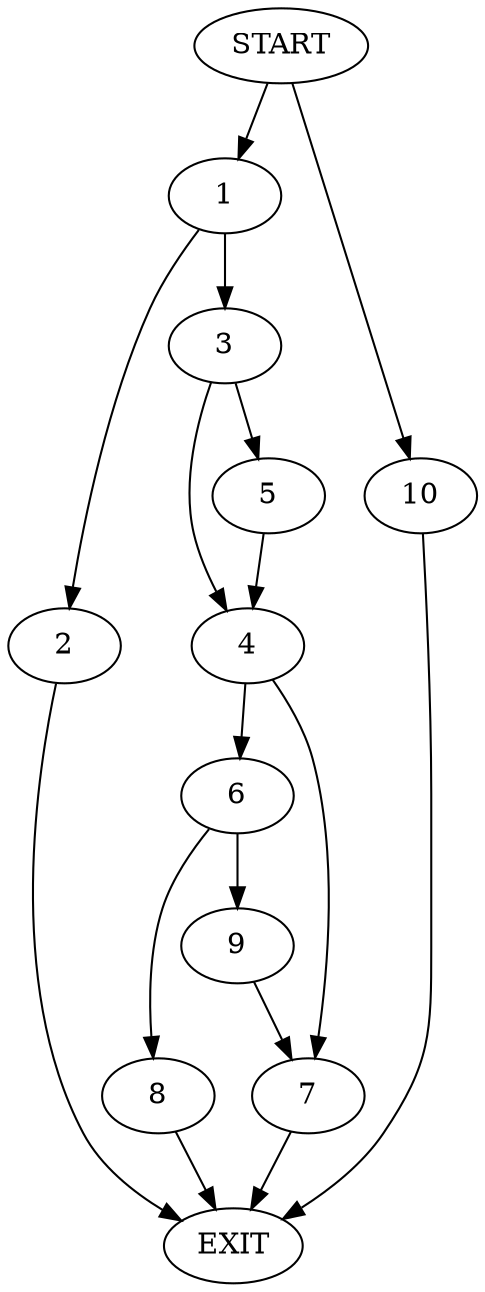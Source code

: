 digraph {
0 [label="START"]
11 [label="EXIT"]
0 -> 1
1 -> 2
1 -> 3
2 -> 11
3 -> 4
3 -> 5
5 -> 4
4 -> 6
4 -> 7
6 -> 8
6 -> 9
7 -> 11
8 -> 11
9 -> 7
0 -> 10
10 -> 11
}

